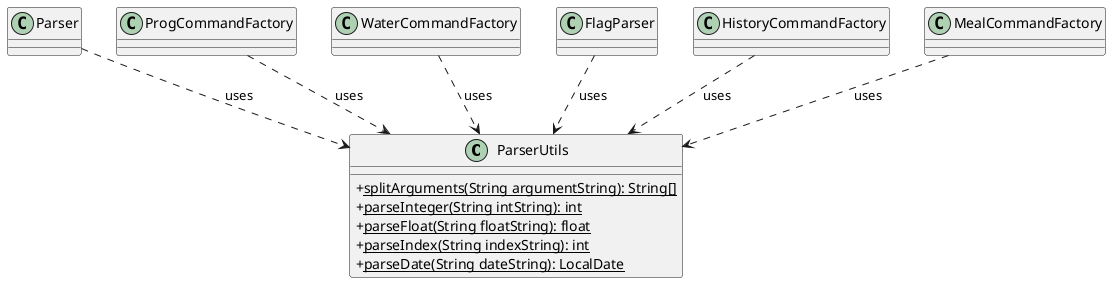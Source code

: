 @startuml
skinparam classAttributeIconSize 0

class ParserUtils {
  + <u>splitArguments(String argumentString): String[]
  + <u>parseInteger(String intString): int
  + <u>parseFloat(String floatString): float
  + <u>parseIndex(String indexString): int
  + <u>parseDate(String dateString): LocalDate
}

Parser ..> ParserUtils : uses
ProgCommandFactory ..> ParserUtils : uses
WaterCommandFactory  ..>  ParserUtils : uses
FlagParser ..>  ParserUtils : uses
HistoryCommandFactory ..>  ParserUtils : uses
MealCommandFactory ..> ParserUtils : uses

@enduml
